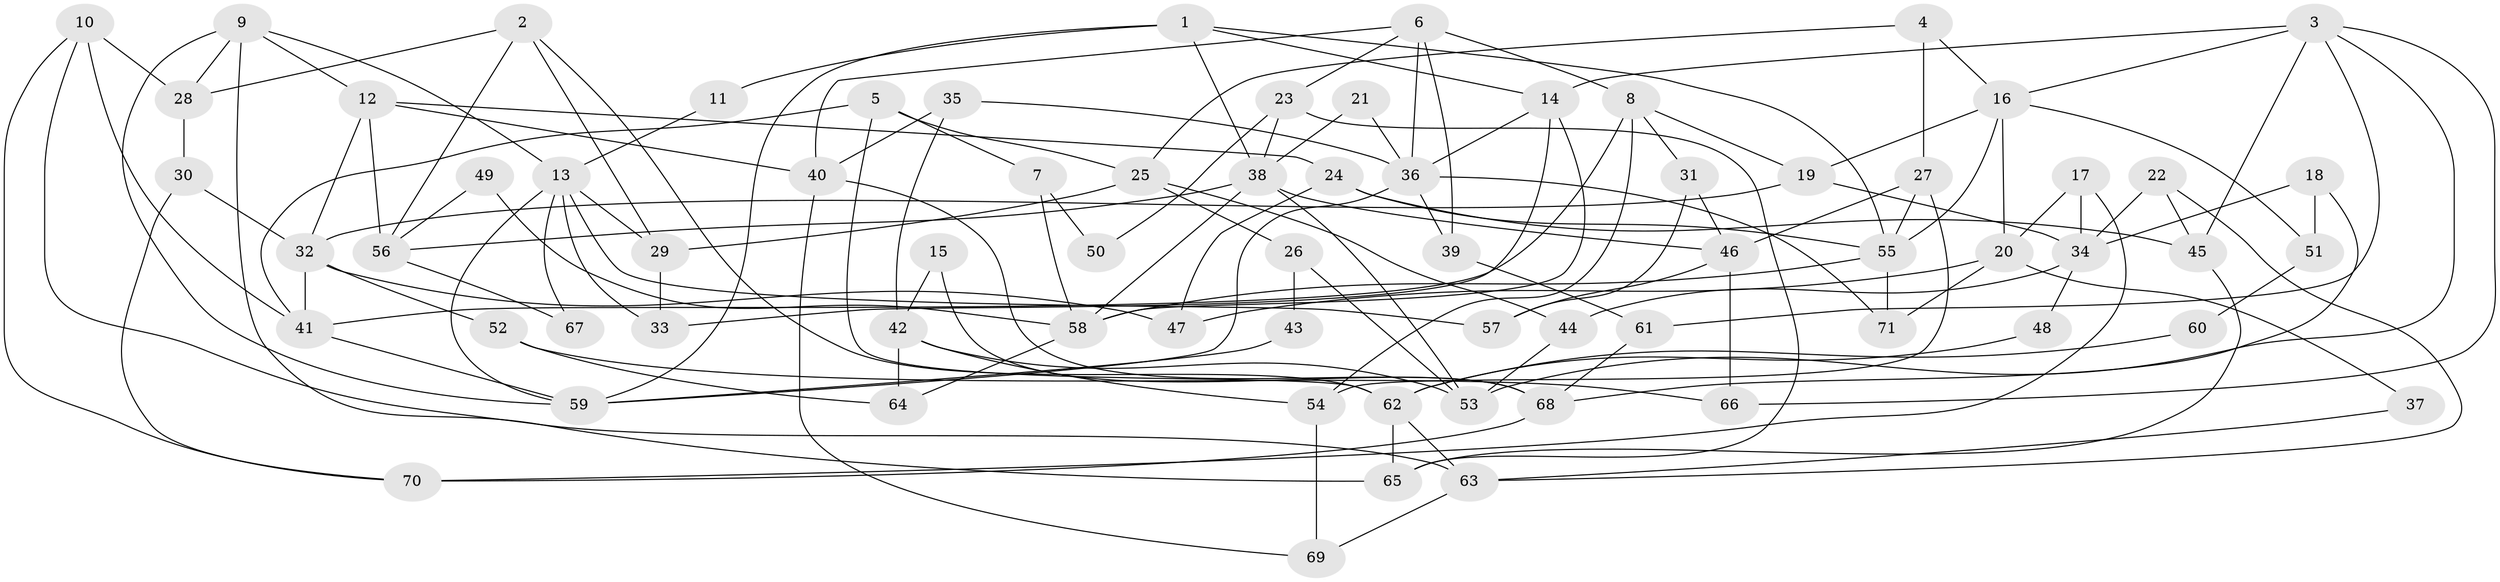 // coarse degree distribution, {4: 0.21428571428571427, 9: 0.07142857142857142, 5: 0.17857142857142858, 7: 0.10714285714285714, 3: 0.21428571428571427, 2: 0.14285714285714285, 8: 0.07142857142857142}
// Generated by graph-tools (version 1.1) at 2025/55/03/04/25 21:55:15]
// undirected, 71 vertices, 142 edges
graph export_dot {
graph [start="1"]
  node [color=gray90,style=filled];
  1;
  2;
  3;
  4;
  5;
  6;
  7;
  8;
  9;
  10;
  11;
  12;
  13;
  14;
  15;
  16;
  17;
  18;
  19;
  20;
  21;
  22;
  23;
  24;
  25;
  26;
  27;
  28;
  29;
  30;
  31;
  32;
  33;
  34;
  35;
  36;
  37;
  38;
  39;
  40;
  41;
  42;
  43;
  44;
  45;
  46;
  47;
  48;
  49;
  50;
  51;
  52;
  53;
  54;
  55;
  56;
  57;
  58;
  59;
  60;
  61;
  62;
  63;
  64;
  65;
  66;
  67;
  68;
  69;
  70;
  71;
  1 -- 38;
  1 -- 14;
  1 -- 11;
  1 -- 55;
  1 -- 59;
  2 -- 29;
  2 -- 62;
  2 -- 28;
  2 -- 56;
  3 -- 66;
  3 -- 16;
  3 -- 14;
  3 -- 45;
  3 -- 53;
  3 -- 61;
  4 -- 27;
  4 -- 25;
  4 -- 16;
  5 -- 41;
  5 -- 25;
  5 -- 7;
  5 -- 62;
  6 -- 8;
  6 -- 36;
  6 -- 23;
  6 -- 39;
  6 -- 40;
  7 -- 58;
  7 -- 50;
  8 -- 41;
  8 -- 19;
  8 -- 31;
  8 -- 54;
  9 -- 28;
  9 -- 59;
  9 -- 12;
  9 -- 13;
  9 -- 65;
  10 -- 28;
  10 -- 63;
  10 -- 41;
  10 -- 70;
  11 -- 13;
  12 -- 56;
  12 -- 24;
  12 -- 32;
  12 -- 40;
  13 -- 59;
  13 -- 29;
  13 -- 33;
  13 -- 57;
  13 -- 67;
  14 -- 58;
  14 -- 33;
  14 -- 36;
  15 -- 42;
  15 -- 68;
  16 -- 20;
  16 -- 19;
  16 -- 51;
  16 -- 55;
  17 -- 70;
  17 -- 20;
  17 -- 34;
  18 -- 34;
  18 -- 68;
  18 -- 51;
  19 -- 32;
  19 -- 34;
  20 -- 47;
  20 -- 71;
  20 -- 37;
  21 -- 38;
  21 -- 36;
  22 -- 45;
  22 -- 34;
  22 -- 63;
  23 -- 65;
  23 -- 38;
  23 -- 50;
  24 -- 55;
  24 -- 45;
  24 -- 47;
  25 -- 44;
  25 -- 29;
  25 -- 26;
  26 -- 53;
  26 -- 43;
  27 -- 54;
  27 -- 55;
  27 -- 46;
  28 -- 30;
  29 -- 33;
  30 -- 32;
  30 -- 70;
  31 -- 57;
  31 -- 46;
  32 -- 41;
  32 -- 47;
  32 -- 52;
  34 -- 44;
  34 -- 48;
  35 -- 40;
  35 -- 42;
  35 -- 36;
  36 -- 39;
  36 -- 59;
  36 -- 71;
  37 -- 63;
  38 -- 46;
  38 -- 53;
  38 -- 56;
  38 -- 58;
  39 -- 61;
  40 -- 68;
  40 -- 69;
  41 -- 59;
  42 -- 54;
  42 -- 53;
  42 -- 64;
  43 -- 59;
  44 -- 53;
  45 -- 65;
  46 -- 57;
  46 -- 66;
  48 -- 62;
  49 -- 56;
  49 -- 58;
  51 -- 60;
  52 -- 64;
  52 -- 66;
  54 -- 69;
  55 -- 58;
  55 -- 71;
  56 -- 67;
  58 -- 64;
  60 -- 62;
  61 -- 68;
  62 -- 65;
  62 -- 63;
  63 -- 69;
  68 -- 70;
}
